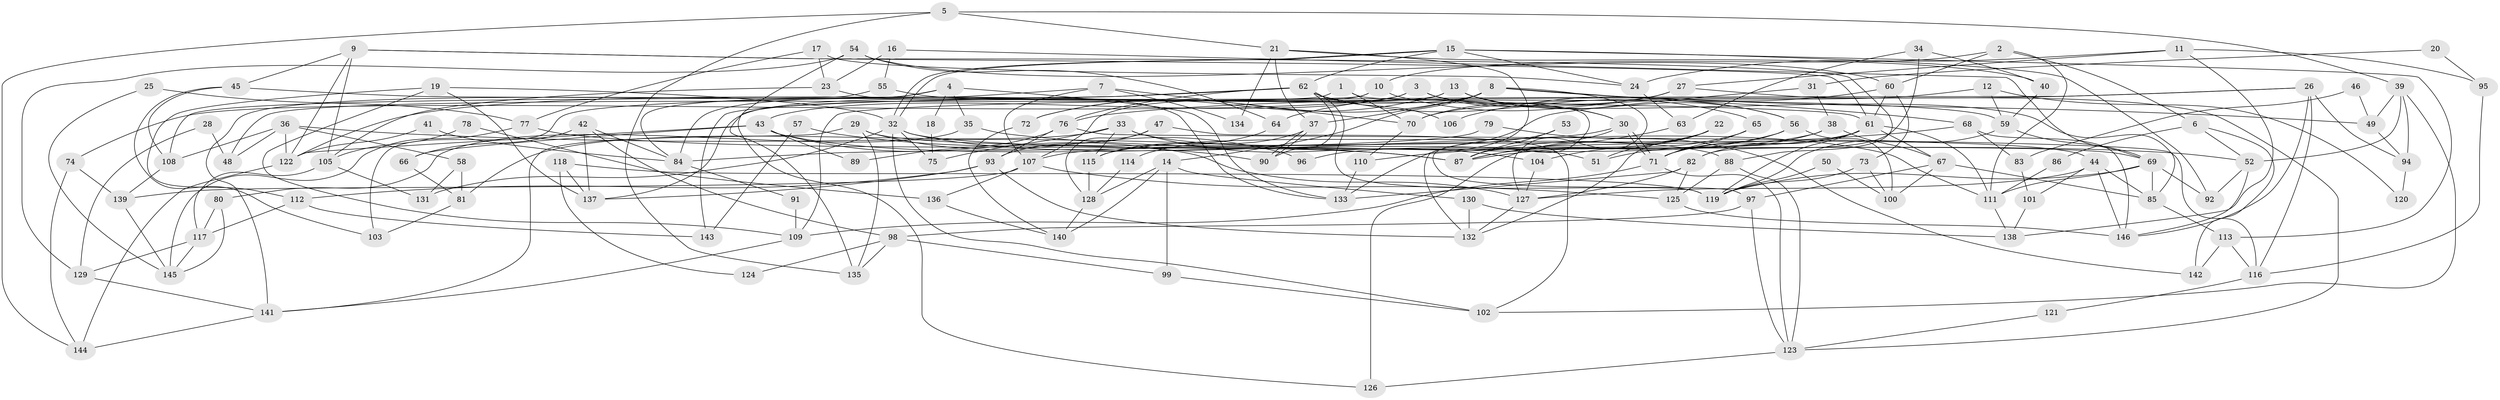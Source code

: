 // coarse degree distribution, {3: 0.23529411764705882, 4: 0.16666666666666666, 5: 0.22549019607843138, 7: 0.058823529411764705, 17: 0.00980392156862745, 9: 0.029411764705882353, 15: 0.00980392156862745, 2: 0.13725490196078433, 6: 0.06862745098039216, 10: 0.00980392156862745, 12: 0.00980392156862745, 8: 0.0392156862745098}
// Generated by graph-tools (version 1.1) at 2025/18/03/04/25 18:18:49]
// undirected, 146 vertices, 292 edges
graph export_dot {
graph [start="1"]
  node [color=gray90,style=filled];
  1;
  2;
  3;
  4;
  5;
  6;
  7;
  8;
  9;
  10;
  11;
  12;
  13;
  14;
  15;
  16;
  17;
  18;
  19;
  20;
  21;
  22;
  23;
  24;
  25;
  26;
  27;
  28;
  29;
  30;
  31;
  32;
  33;
  34;
  35;
  36;
  37;
  38;
  39;
  40;
  41;
  42;
  43;
  44;
  45;
  46;
  47;
  48;
  49;
  50;
  51;
  52;
  53;
  54;
  55;
  56;
  57;
  58;
  59;
  60;
  61;
  62;
  63;
  64;
  65;
  66;
  67;
  68;
  69;
  70;
  71;
  72;
  73;
  74;
  75;
  76;
  77;
  78;
  79;
  80;
  81;
  82;
  83;
  84;
  85;
  86;
  87;
  88;
  89;
  90;
  91;
  92;
  93;
  94;
  95;
  96;
  97;
  98;
  99;
  100;
  101;
  102;
  103;
  104;
  105;
  106;
  107;
  108;
  109;
  110;
  111;
  112;
  113;
  114;
  115;
  116;
  117;
  118;
  119;
  120;
  121;
  122;
  123;
  124;
  125;
  126;
  127;
  128;
  129;
  130;
  131;
  132;
  133;
  134;
  135;
  136;
  137;
  138;
  139;
  140;
  141;
  142;
  143;
  144;
  145;
  146;
  1 -- 70;
  1 -- 87;
  1 -- 48;
  2 -- 111;
  2 -- 60;
  2 -- 6;
  2 -- 10;
  3 -- 85;
  3 -- 74;
  3 -- 30;
  3 -- 43;
  4 -- 141;
  4 -- 35;
  4 -- 18;
  4 -- 84;
  4 -- 133;
  5 -- 21;
  5 -- 39;
  5 -- 135;
  5 -- 144;
  6 -- 52;
  6 -- 86;
  6 -- 142;
  7 -- 70;
  7 -- 103;
  7 -- 107;
  7 -- 134;
  8 -- 107;
  8 -- 127;
  8 -- 14;
  8 -- 37;
  8 -- 49;
  8 -- 68;
  8 -- 72;
  9 -- 122;
  9 -- 61;
  9 -- 45;
  9 -- 88;
  9 -- 105;
  10 -- 56;
  10 -- 84;
  10 -- 135;
  11 -- 138;
  11 -- 27;
  11 -- 24;
  11 -- 95;
  12 -- 70;
  12 -- 59;
  12 -- 120;
  13 -- 30;
  13 -- 137;
  13 -- 56;
  13 -- 72;
  14 -- 128;
  14 -- 99;
  14 -- 130;
  14 -- 140;
  15 -- 32;
  15 -- 32;
  15 -- 62;
  15 -- 24;
  15 -- 92;
  15 -- 113;
  16 -- 55;
  16 -- 69;
  16 -- 23;
  17 -- 24;
  17 -- 23;
  17 -- 77;
  18 -- 75;
  19 -- 137;
  19 -- 109;
  19 -- 32;
  19 -- 112;
  20 -- 95;
  20 -- 31;
  21 -- 40;
  21 -- 37;
  21 -- 132;
  21 -- 134;
  22 -- 126;
  22 -- 132;
  22 -- 51;
  22 -- 87;
  23 -- 105;
  23 -- 133;
  24 -- 63;
  25 -- 145;
  25 -- 77;
  26 -- 76;
  26 -- 146;
  26 -- 94;
  26 -- 109;
  26 -- 116;
  27 -- 123;
  27 -- 64;
  27 -- 70;
  28 -- 48;
  28 -- 129;
  29 -- 135;
  29 -- 141;
  29 -- 44;
  29 -- 96;
  30 -- 71;
  30 -- 71;
  30 -- 87;
  30 -- 115;
  31 -- 133;
  31 -- 38;
  32 -- 69;
  32 -- 75;
  32 -- 102;
  32 -- 111;
  32 -- 131;
  33 -- 115;
  33 -- 88;
  33 -- 75;
  33 -- 81;
  33 -- 104;
  34 -- 82;
  34 -- 63;
  34 -- 40;
  35 -- 52;
  35 -- 80;
  36 -- 58;
  36 -- 87;
  36 -- 48;
  36 -- 108;
  36 -- 122;
  37 -- 90;
  37 -- 90;
  37 -- 114;
  38 -- 51;
  38 -- 107;
  38 -- 67;
  39 -- 52;
  39 -- 94;
  39 -- 49;
  39 -- 102;
  40 -- 59;
  41 -- 84;
  41 -- 122;
  42 -- 84;
  42 -- 98;
  42 -- 66;
  42 -- 137;
  43 -- 122;
  43 -- 51;
  43 -- 66;
  43 -- 89;
  43 -- 127;
  44 -- 127;
  44 -- 85;
  44 -- 101;
  44 -- 146;
  45 -- 61;
  45 -- 103;
  45 -- 108;
  46 -- 83;
  46 -- 49;
  47 -- 102;
  47 -- 93;
  47 -- 128;
  49 -- 94;
  50 -- 119;
  50 -- 100;
  52 -- 146;
  52 -- 92;
  53 -- 97;
  53 -- 87;
  54 -- 129;
  54 -- 60;
  54 -- 64;
  54 -- 126;
  55 -- 59;
  55 -- 108;
  56 -- 87;
  56 -- 71;
  56 -- 100;
  57 -- 143;
  57 -- 90;
  58 -- 81;
  58 -- 131;
  59 -- 69;
  59 -- 119;
  60 -- 61;
  60 -- 73;
  60 -- 106;
  61 -- 71;
  61 -- 67;
  61 -- 82;
  61 -- 96;
  61 -- 111;
  61 -- 119;
  62 -- 65;
  62 -- 119;
  62 -- 76;
  62 -- 90;
  62 -- 106;
  62 -- 122;
  62 -- 143;
  63 -- 87;
  64 -- 115;
  65 -- 104;
  65 -- 71;
  66 -- 81;
  67 -- 85;
  67 -- 97;
  67 -- 100;
  68 -- 146;
  68 -- 83;
  68 -- 110;
  69 -- 111;
  69 -- 85;
  69 -- 92;
  69 -- 119;
  70 -- 110;
  71 -- 109;
  71 -- 123;
  72 -- 140;
  73 -- 100;
  73 -- 119;
  74 -- 144;
  74 -- 139;
  76 -- 116;
  76 -- 89;
  76 -- 93;
  77 -- 87;
  77 -- 145;
  78 -- 136;
  78 -- 105;
  79 -- 142;
  79 -- 84;
  80 -- 117;
  80 -- 145;
  81 -- 103;
  82 -- 133;
  82 -- 125;
  82 -- 127;
  83 -- 101;
  84 -- 91;
  85 -- 113;
  86 -- 111;
  88 -- 123;
  88 -- 125;
  91 -- 109;
  93 -- 132;
  93 -- 112;
  93 -- 137;
  94 -- 120;
  95 -- 116;
  97 -- 98;
  97 -- 123;
  98 -- 99;
  98 -- 135;
  98 -- 124;
  99 -- 102;
  101 -- 138;
  104 -- 127;
  105 -- 117;
  105 -- 131;
  107 -- 125;
  107 -- 136;
  107 -- 139;
  108 -- 139;
  109 -- 141;
  110 -- 133;
  111 -- 138;
  112 -- 117;
  112 -- 143;
  113 -- 116;
  113 -- 142;
  114 -- 128;
  115 -- 128;
  116 -- 121;
  117 -- 145;
  117 -- 129;
  118 -- 137;
  118 -- 119;
  118 -- 124;
  121 -- 123;
  122 -- 144;
  123 -- 126;
  125 -- 146;
  127 -- 132;
  128 -- 140;
  129 -- 141;
  130 -- 132;
  130 -- 138;
  136 -- 140;
  139 -- 145;
  141 -- 144;
}
